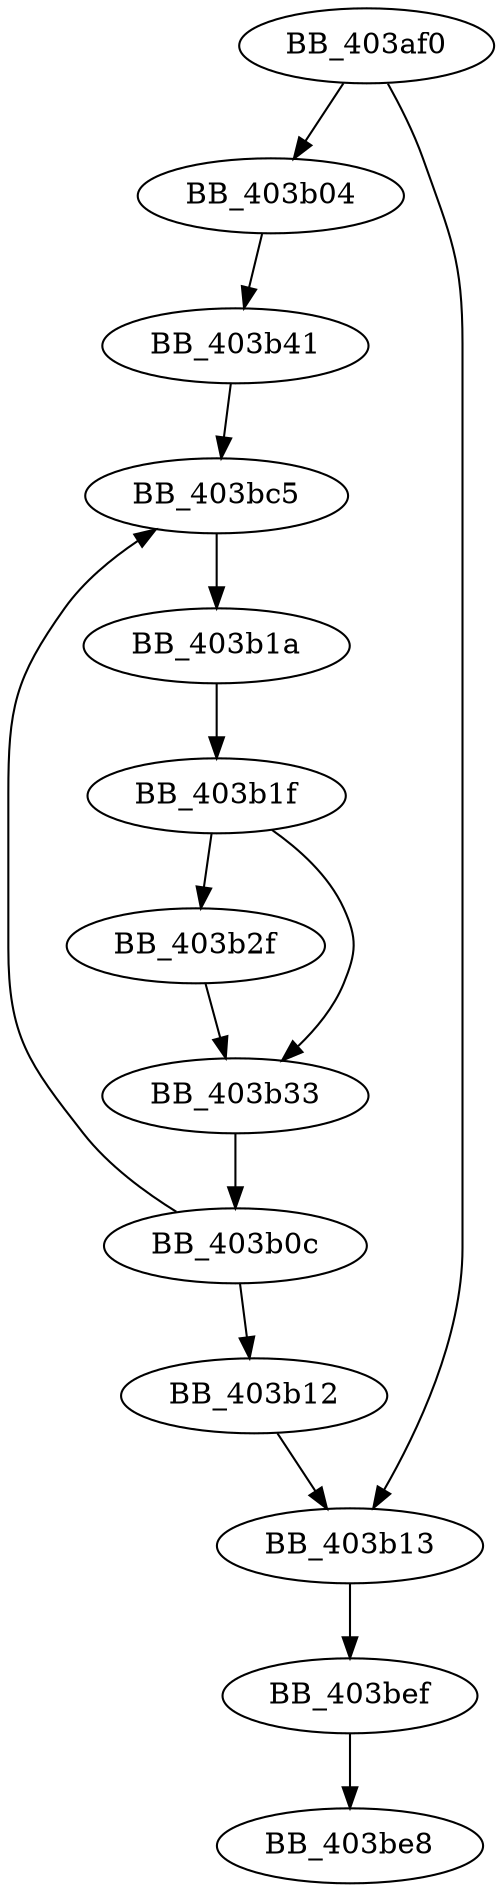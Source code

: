 DiGraph sub_403AF0{
BB_403af0->BB_403b04
BB_403af0->BB_403b13
BB_403b04->BB_403b41
BB_403b0c->BB_403b12
BB_403b0c->BB_403bc5
BB_403b12->BB_403b13
BB_403b13->BB_403bef
BB_403b1a->BB_403b1f
BB_403b1f->BB_403b2f
BB_403b1f->BB_403b33
BB_403b2f->BB_403b33
BB_403b33->BB_403b0c
BB_403b41->BB_403bc5
BB_403bc5->BB_403b1a
BB_403bef->BB_403be8
}
